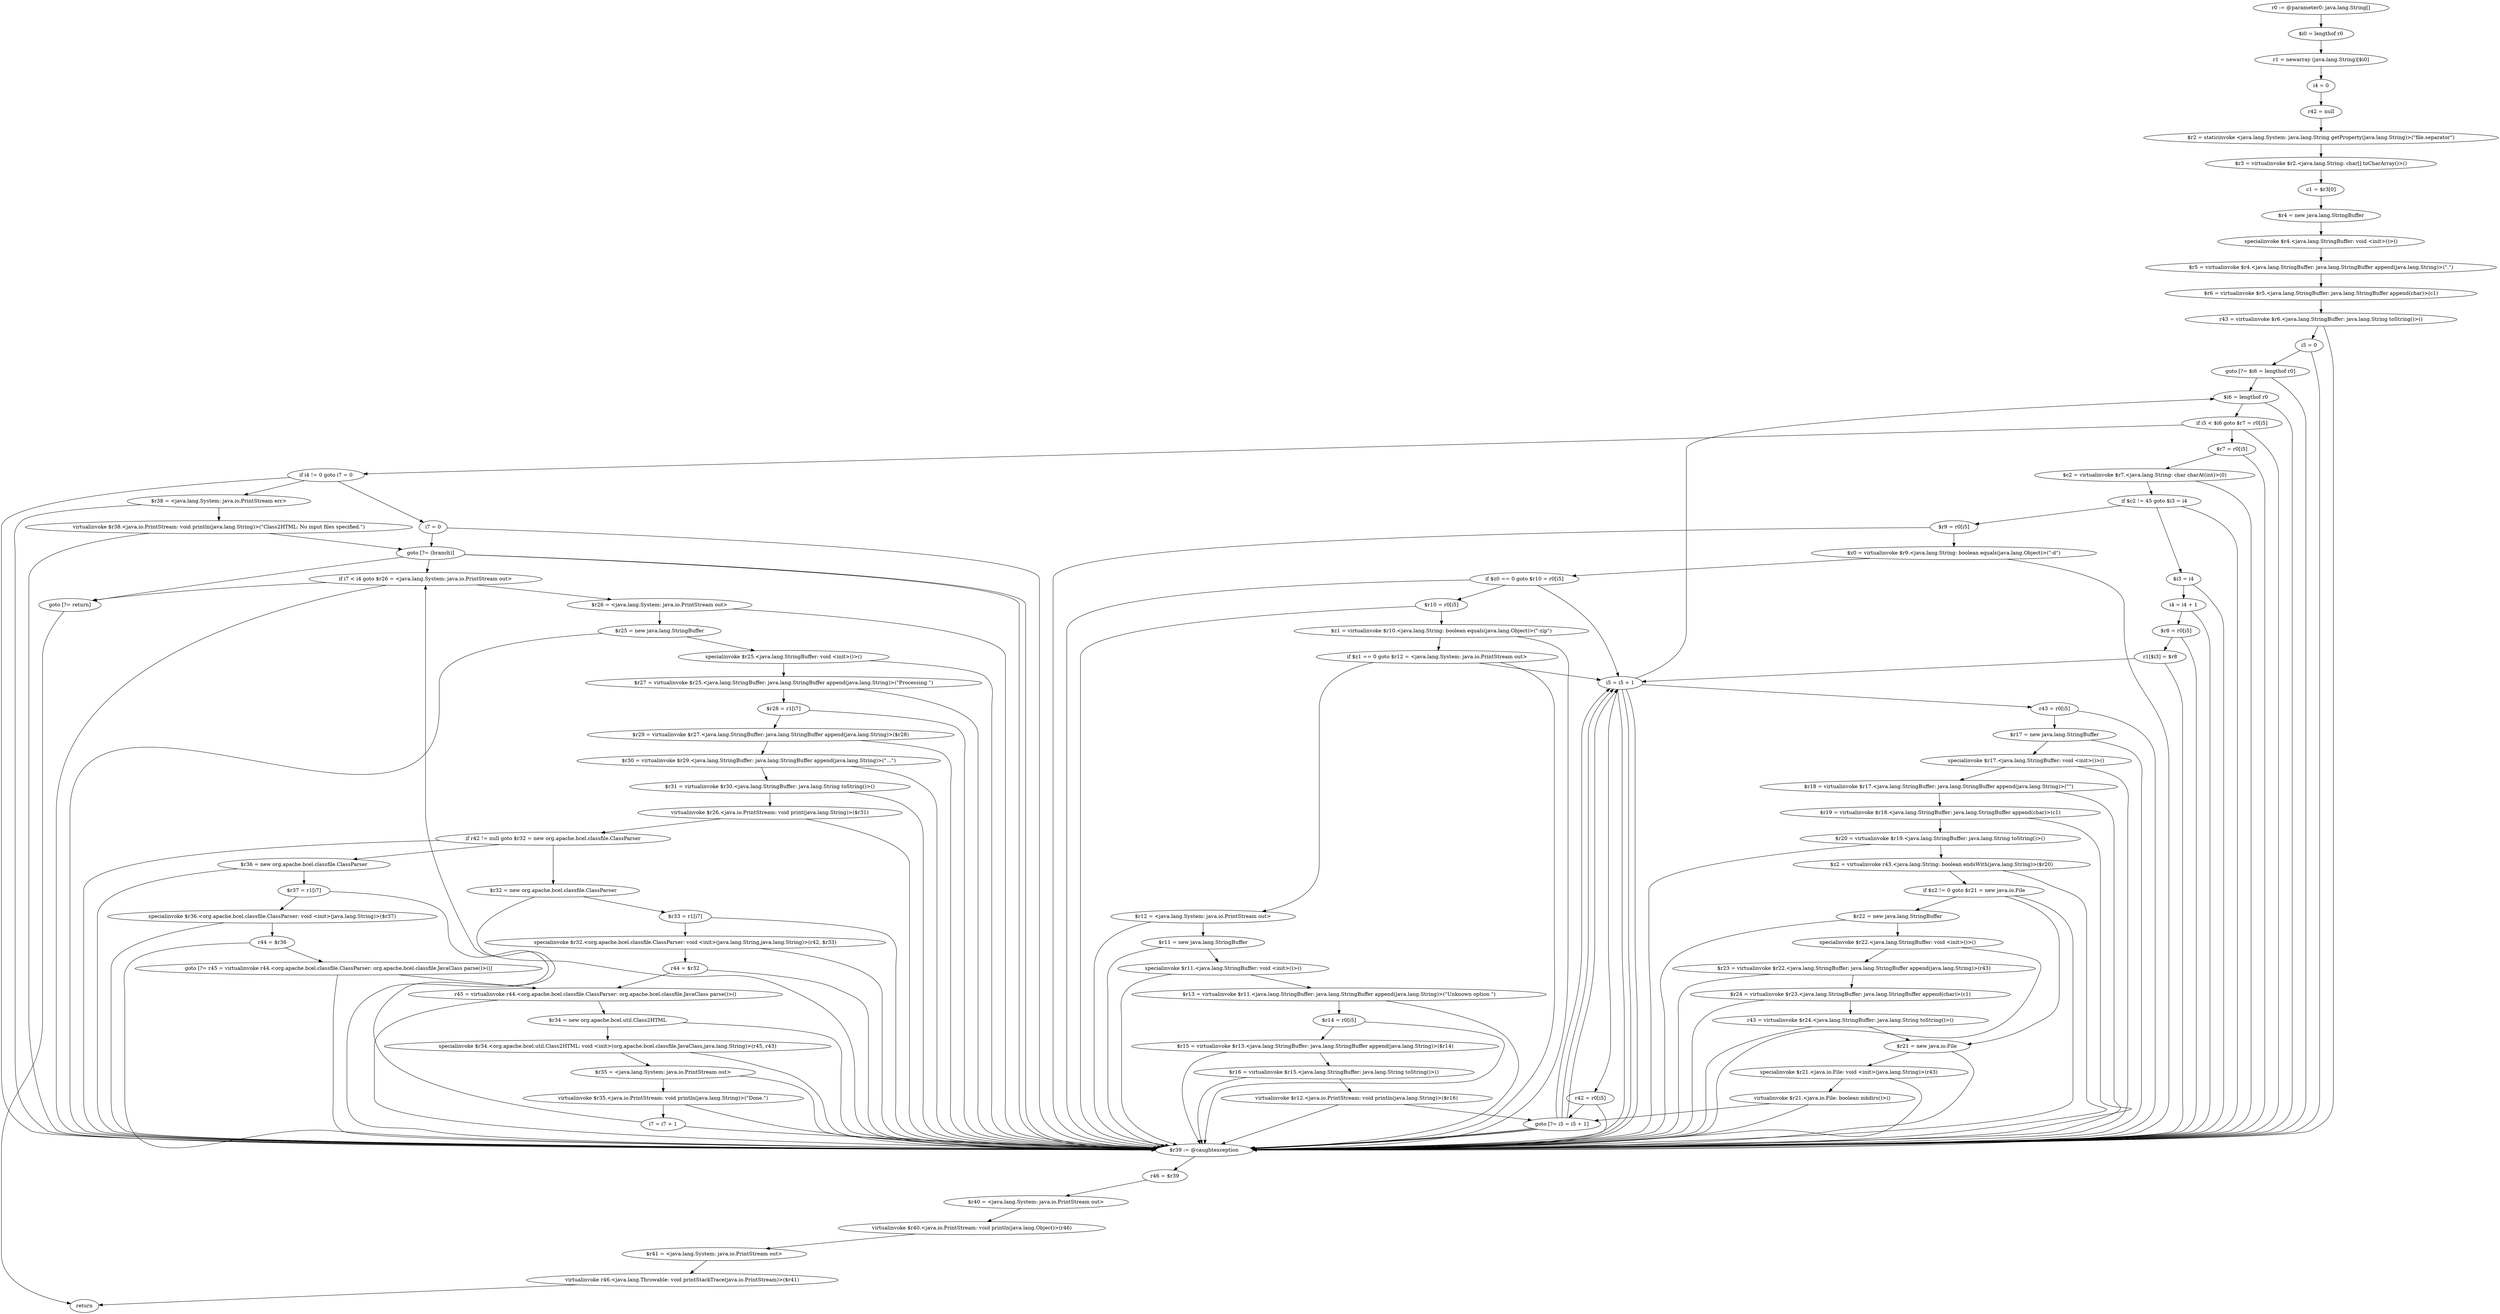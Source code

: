 digraph "unitGraph" {
    "r0 := @parameter0: java.lang.String[]"
    "$i0 = lengthof r0"
    "r1 = newarray (java.lang.String)[$i0]"
    "i4 = 0"
    "r42 = null"
    "$r2 = staticinvoke <java.lang.System: java.lang.String getProperty(java.lang.String)>(\"file.separator\")"
    "$r3 = virtualinvoke $r2.<java.lang.String: char[] toCharArray()>()"
    "c1 = $r3[0]"
    "$r4 = new java.lang.StringBuffer"
    "specialinvoke $r4.<java.lang.StringBuffer: void <init>()>()"
    "$r5 = virtualinvoke $r4.<java.lang.StringBuffer: java.lang.StringBuffer append(java.lang.String)>(\".\")"
    "$r6 = virtualinvoke $r5.<java.lang.StringBuffer: java.lang.StringBuffer append(char)>(c1)"
    "r43 = virtualinvoke $r6.<java.lang.StringBuffer: java.lang.String toString()>()"
    "i5 = 0"
    "goto [?= $i6 = lengthof r0]"
    "$r7 = r0[i5]"
    "$c2 = virtualinvoke $r7.<java.lang.String: char charAt(int)>(0)"
    "if $c2 != 45 goto $i3 = i4"
    "$r9 = r0[i5]"
    "$z0 = virtualinvoke $r9.<java.lang.String: boolean equals(java.lang.Object)>(\"-d\")"
    "if $z0 == 0 goto $r10 = r0[i5]"
    "i5 = i5 + 1"
    "r43 = r0[i5]"
    "$r17 = new java.lang.StringBuffer"
    "specialinvoke $r17.<java.lang.StringBuffer: void <init>()>()"
    "$r18 = virtualinvoke $r17.<java.lang.StringBuffer: java.lang.StringBuffer append(java.lang.String)>(\"\")"
    "$r19 = virtualinvoke $r18.<java.lang.StringBuffer: java.lang.StringBuffer append(char)>(c1)"
    "$r20 = virtualinvoke $r19.<java.lang.StringBuffer: java.lang.String toString()>()"
    "$z2 = virtualinvoke r43.<java.lang.String: boolean endsWith(java.lang.String)>($r20)"
    "if $z2 != 0 goto $r21 = new java.io.File"
    "$r22 = new java.lang.StringBuffer"
    "specialinvoke $r22.<java.lang.StringBuffer: void <init>()>()"
    "$r23 = virtualinvoke $r22.<java.lang.StringBuffer: java.lang.StringBuffer append(java.lang.String)>(r43)"
    "$r24 = virtualinvoke $r23.<java.lang.StringBuffer: java.lang.StringBuffer append(char)>(c1)"
    "r43 = virtualinvoke $r24.<java.lang.StringBuffer: java.lang.String toString()>()"
    "$r21 = new java.io.File"
    "specialinvoke $r21.<java.io.File: void <init>(java.lang.String)>(r43)"
    "virtualinvoke $r21.<java.io.File: boolean mkdirs()>()"
    "goto [?= i5 = i5 + 1]"
    "$r10 = r0[i5]"
    "$z1 = virtualinvoke $r10.<java.lang.String: boolean equals(java.lang.Object)>(\"-zip\")"
    "if $z1 == 0 goto $r12 = <java.lang.System: java.io.PrintStream out>"
    "r42 = r0[i5]"
    "$r12 = <java.lang.System: java.io.PrintStream out>"
    "$r11 = new java.lang.StringBuffer"
    "specialinvoke $r11.<java.lang.StringBuffer: void <init>()>()"
    "$r13 = virtualinvoke $r11.<java.lang.StringBuffer: java.lang.StringBuffer append(java.lang.String)>(\"Unknown option \")"
    "$r14 = r0[i5]"
    "$r15 = virtualinvoke $r13.<java.lang.StringBuffer: java.lang.StringBuffer append(java.lang.String)>($r14)"
    "$r16 = virtualinvoke $r15.<java.lang.StringBuffer: java.lang.String toString()>()"
    "virtualinvoke $r12.<java.io.PrintStream: void println(java.lang.String)>($r16)"
    "$i3 = i4"
    "i4 = i4 + 1"
    "$r8 = r0[i5]"
    "r1[$i3] = $r8"
    "$i6 = lengthof r0"
    "if i5 < $i6 goto $r7 = r0[i5]"
    "if i4 != 0 goto i7 = 0"
    "$r38 = <java.lang.System: java.io.PrintStream err>"
    "virtualinvoke $r38.<java.io.PrintStream: void println(java.lang.String)>(\"Class2HTML: No input files specified.\")"
    "goto [?= (branch)]"
    "i7 = 0"
    "$r26 = <java.lang.System: java.io.PrintStream out>"
    "$r25 = new java.lang.StringBuffer"
    "specialinvoke $r25.<java.lang.StringBuffer: void <init>()>()"
    "$r27 = virtualinvoke $r25.<java.lang.StringBuffer: java.lang.StringBuffer append(java.lang.String)>(\"Processing \")"
    "$r28 = r1[i7]"
    "$r29 = virtualinvoke $r27.<java.lang.StringBuffer: java.lang.StringBuffer append(java.lang.String)>($r28)"
    "$r30 = virtualinvoke $r29.<java.lang.StringBuffer: java.lang.StringBuffer append(java.lang.String)>(\"...\")"
    "$r31 = virtualinvoke $r30.<java.lang.StringBuffer: java.lang.String toString()>()"
    "virtualinvoke $r26.<java.io.PrintStream: void print(java.lang.String)>($r31)"
    "if r42 != null goto $r32 = new org.apache.bcel.classfile.ClassParser"
    "$r36 = new org.apache.bcel.classfile.ClassParser"
    "$r37 = r1[i7]"
    "specialinvoke $r36.<org.apache.bcel.classfile.ClassParser: void <init>(java.lang.String)>($r37)"
    "r44 = $r36"
    "goto [?= r45 = virtualinvoke r44.<org.apache.bcel.classfile.ClassParser: org.apache.bcel.classfile.JavaClass parse()>()]"
    "$r32 = new org.apache.bcel.classfile.ClassParser"
    "$r33 = r1[i7]"
    "specialinvoke $r32.<org.apache.bcel.classfile.ClassParser: void <init>(java.lang.String,java.lang.String)>(r42, $r33)"
    "r44 = $r32"
    "r45 = virtualinvoke r44.<org.apache.bcel.classfile.ClassParser: org.apache.bcel.classfile.JavaClass parse()>()"
    "$r34 = new org.apache.bcel.util.Class2HTML"
    "specialinvoke $r34.<org.apache.bcel.util.Class2HTML: void <init>(org.apache.bcel.classfile.JavaClass,java.lang.String)>(r45, r43)"
    "$r35 = <java.lang.System: java.io.PrintStream out>"
    "virtualinvoke $r35.<java.io.PrintStream: void println(java.lang.String)>(\"Done.\")"
    "i7 = i7 + 1"
    "if i7 < i4 goto $r26 = <java.lang.System: java.io.PrintStream out>"
    "goto [?= return]"
    "$r39 := @caughtexception"
    "r46 = $r39"
    "$r40 = <java.lang.System: java.io.PrintStream out>"
    "virtualinvoke $r40.<java.io.PrintStream: void println(java.lang.Object)>(r46)"
    "$r41 = <java.lang.System: java.io.PrintStream out>"
    "virtualinvoke r46.<java.lang.Throwable: void printStackTrace(java.io.PrintStream)>($r41)"
    "return"
    "r0 := @parameter0: java.lang.String[]"->"$i0 = lengthof r0";
    "$i0 = lengthof r0"->"r1 = newarray (java.lang.String)[$i0]";
    "r1 = newarray (java.lang.String)[$i0]"->"i4 = 0";
    "i4 = 0"->"r42 = null";
    "r42 = null"->"$r2 = staticinvoke <java.lang.System: java.lang.String getProperty(java.lang.String)>(\"file.separator\")";
    "$r2 = staticinvoke <java.lang.System: java.lang.String getProperty(java.lang.String)>(\"file.separator\")"->"$r3 = virtualinvoke $r2.<java.lang.String: char[] toCharArray()>()";
    "$r3 = virtualinvoke $r2.<java.lang.String: char[] toCharArray()>()"->"c1 = $r3[0]";
    "c1 = $r3[0]"->"$r4 = new java.lang.StringBuffer";
    "$r4 = new java.lang.StringBuffer"->"specialinvoke $r4.<java.lang.StringBuffer: void <init>()>()";
    "specialinvoke $r4.<java.lang.StringBuffer: void <init>()>()"->"$r5 = virtualinvoke $r4.<java.lang.StringBuffer: java.lang.StringBuffer append(java.lang.String)>(\".\")";
    "$r5 = virtualinvoke $r4.<java.lang.StringBuffer: java.lang.StringBuffer append(java.lang.String)>(\".\")"->"$r6 = virtualinvoke $r5.<java.lang.StringBuffer: java.lang.StringBuffer append(char)>(c1)";
    "$r6 = virtualinvoke $r5.<java.lang.StringBuffer: java.lang.StringBuffer append(char)>(c1)"->"r43 = virtualinvoke $r6.<java.lang.StringBuffer: java.lang.String toString()>()";
    "r43 = virtualinvoke $r6.<java.lang.StringBuffer: java.lang.String toString()>()"->"i5 = 0";
    "r43 = virtualinvoke $r6.<java.lang.StringBuffer: java.lang.String toString()>()"->"$r39 := @caughtexception";
    "i5 = 0"->"goto [?= $i6 = lengthof r0]";
    "i5 = 0"->"$r39 := @caughtexception";
    "goto [?= $i6 = lengthof r0]"->"$i6 = lengthof r0";
    "goto [?= $i6 = lengthof r0]"->"$r39 := @caughtexception";
    "$r7 = r0[i5]"->"$c2 = virtualinvoke $r7.<java.lang.String: char charAt(int)>(0)";
    "$r7 = r0[i5]"->"$r39 := @caughtexception";
    "$c2 = virtualinvoke $r7.<java.lang.String: char charAt(int)>(0)"->"if $c2 != 45 goto $i3 = i4";
    "$c2 = virtualinvoke $r7.<java.lang.String: char charAt(int)>(0)"->"$r39 := @caughtexception";
    "if $c2 != 45 goto $i3 = i4"->"$r9 = r0[i5]";
    "if $c2 != 45 goto $i3 = i4"->"$i3 = i4";
    "if $c2 != 45 goto $i3 = i4"->"$r39 := @caughtexception";
    "$r9 = r0[i5]"->"$z0 = virtualinvoke $r9.<java.lang.String: boolean equals(java.lang.Object)>(\"-d\")";
    "$r9 = r0[i5]"->"$r39 := @caughtexception";
    "$z0 = virtualinvoke $r9.<java.lang.String: boolean equals(java.lang.Object)>(\"-d\")"->"if $z0 == 0 goto $r10 = r0[i5]";
    "$z0 = virtualinvoke $r9.<java.lang.String: boolean equals(java.lang.Object)>(\"-d\")"->"$r39 := @caughtexception";
    "if $z0 == 0 goto $r10 = r0[i5]"->"i5 = i5 + 1";
    "if $z0 == 0 goto $r10 = r0[i5]"->"$r10 = r0[i5]";
    "if $z0 == 0 goto $r10 = r0[i5]"->"$r39 := @caughtexception";
    "i5 = i5 + 1"->"r43 = r0[i5]";
    "i5 = i5 + 1"->"$r39 := @caughtexception";
    "r43 = r0[i5]"->"$r17 = new java.lang.StringBuffer";
    "r43 = r0[i5]"->"$r39 := @caughtexception";
    "$r17 = new java.lang.StringBuffer"->"specialinvoke $r17.<java.lang.StringBuffer: void <init>()>()";
    "$r17 = new java.lang.StringBuffer"->"$r39 := @caughtexception";
    "specialinvoke $r17.<java.lang.StringBuffer: void <init>()>()"->"$r18 = virtualinvoke $r17.<java.lang.StringBuffer: java.lang.StringBuffer append(java.lang.String)>(\"\")";
    "specialinvoke $r17.<java.lang.StringBuffer: void <init>()>()"->"$r39 := @caughtexception";
    "$r18 = virtualinvoke $r17.<java.lang.StringBuffer: java.lang.StringBuffer append(java.lang.String)>(\"\")"->"$r19 = virtualinvoke $r18.<java.lang.StringBuffer: java.lang.StringBuffer append(char)>(c1)";
    "$r18 = virtualinvoke $r17.<java.lang.StringBuffer: java.lang.StringBuffer append(java.lang.String)>(\"\")"->"$r39 := @caughtexception";
    "$r19 = virtualinvoke $r18.<java.lang.StringBuffer: java.lang.StringBuffer append(char)>(c1)"->"$r20 = virtualinvoke $r19.<java.lang.StringBuffer: java.lang.String toString()>()";
    "$r19 = virtualinvoke $r18.<java.lang.StringBuffer: java.lang.StringBuffer append(char)>(c1)"->"$r39 := @caughtexception";
    "$r20 = virtualinvoke $r19.<java.lang.StringBuffer: java.lang.String toString()>()"->"$z2 = virtualinvoke r43.<java.lang.String: boolean endsWith(java.lang.String)>($r20)";
    "$r20 = virtualinvoke $r19.<java.lang.StringBuffer: java.lang.String toString()>()"->"$r39 := @caughtexception";
    "$z2 = virtualinvoke r43.<java.lang.String: boolean endsWith(java.lang.String)>($r20)"->"if $z2 != 0 goto $r21 = new java.io.File";
    "$z2 = virtualinvoke r43.<java.lang.String: boolean endsWith(java.lang.String)>($r20)"->"$r39 := @caughtexception";
    "if $z2 != 0 goto $r21 = new java.io.File"->"$r22 = new java.lang.StringBuffer";
    "if $z2 != 0 goto $r21 = new java.io.File"->"$r21 = new java.io.File";
    "if $z2 != 0 goto $r21 = new java.io.File"->"$r39 := @caughtexception";
    "$r22 = new java.lang.StringBuffer"->"specialinvoke $r22.<java.lang.StringBuffer: void <init>()>()";
    "$r22 = new java.lang.StringBuffer"->"$r39 := @caughtexception";
    "specialinvoke $r22.<java.lang.StringBuffer: void <init>()>()"->"$r23 = virtualinvoke $r22.<java.lang.StringBuffer: java.lang.StringBuffer append(java.lang.String)>(r43)";
    "specialinvoke $r22.<java.lang.StringBuffer: void <init>()>()"->"$r39 := @caughtexception";
    "$r23 = virtualinvoke $r22.<java.lang.StringBuffer: java.lang.StringBuffer append(java.lang.String)>(r43)"->"$r24 = virtualinvoke $r23.<java.lang.StringBuffer: java.lang.StringBuffer append(char)>(c1)";
    "$r23 = virtualinvoke $r22.<java.lang.StringBuffer: java.lang.StringBuffer append(java.lang.String)>(r43)"->"$r39 := @caughtexception";
    "$r24 = virtualinvoke $r23.<java.lang.StringBuffer: java.lang.StringBuffer append(char)>(c1)"->"r43 = virtualinvoke $r24.<java.lang.StringBuffer: java.lang.String toString()>()";
    "$r24 = virtualinvoke $r23.<java.lang.StringBuffer: java.lang.StringBuffer append(char)>(c1)"->"$r39 := @caughtexception";
    "r43 = virtualinvoke $r24.<java.lang.StringBuffer: java.lang.String toString()>()"->"$r21 = new java.io.File";
    "r43 = virtualinvoke $r24.<java.lang.StringBuffer: java.lang.String toString()>()"->"$r39 := @caughtexception";
    "$r21 = new java.io.File"->"specialinvoke $r21.<java.io.File: void <init>(java.lang.String)>(r43)";
    "$r21 = new java.io.File"->"$r39 := @caughtexception";
    "specialinvoke $r21.<java.io.File: void <init>(java.lang.String)>(r43)"->"virtualinvoke $r21.<java.io.File: boolean mkdirs()>()";
    "specialinvoke $r21.<java.io.File: void <init>(java.lang.String)>(r43)"->"$r39 := @caughtexception";
    "virtualinvoke $r21.<java.io.File: boolean mkdirs()>()"->"goto [?= i5 = i5 + 1]";
    "virtualinvoke $r21.<java.io.File: boolean mkdirs()>()"->"$r39 := @caughtexception";
    "goto [?= i5 = i5 + 1]"->"i5 = i5 + 1";
    "goto [?= i5 = i5 + 1]"->"$r39 := @caughtexception";
    "$r10 = r0[i5]"->"$z1 = virtualinvoke $r10.<java.lang.String: boolean equals(java.lang.Object)>(\"-zip\")";
    "$r10 = r0[i5]"->"$r39 := @caughtexception";
    "$z1 = virtualinvoke $r10.<java.lang.String: boolean equals(java.lang.Object)>(\"-zip\")"->"if $z1 == 0 goto $r12 = <java.lang.System: java.io.PrintStream out>";
    "$z1 = virtualinvoke $r10.<java.lang.String: boolean equals(java.lang.Object)>(\"-zip\")"->"$r39 := @caughtexception";
    "if $z1 == 0 goto $r12 = <java.lang.System: java.io.PrintStream out>"->"i5 = i5 + 1";
    "if $z1 == 0 goto $r12 = <java.lang.System: java.io.PrintStream out>"->"$r12 = <java.lang.System: java.io.PrintStream out>";
    "if $z1 == 0 goto $r12 = <java.lang.System: java.io.PrintStream out>"->"$r39 := @caughtexception";
    "i5 = i5 + 1"->"r42 = r0[i5]";
    "i5 = i5 + 1"->"$r39 := @caughtexception";
    "r42 = r0[i5]"->"goto [?= i5 = i5 + 1]";
    "r42 = r0[i5]"->"$r39 := @caughtexception";
    "goto [?= i5 = i5 + 1]"->"i5 = i5 + 1";
    "goto [?= i5 = i5 + 1]"->"$r39 := @caughtexception";
    "$r12 = <java.lang.System: java.io.PrintStream out>"->"$r11 = new java.lang.StringBuffer";
    "$r12 = <java.lang.System: java.io.PrintStream out>"->"$r39 := @caughtexception";
    "$r11 = new java.lang.StringBuffer"->"specialinvoke $r11.<java.lang.StringBuffer: void <init>()>()";
    "$r11 = new java.lang.StringBuffer"->"$r39 := @caughtexception";
    "specialinvoke $r11.<java.lang.StringBuffer: void <init>()>()"->"$r13 = virtualinvoke $r11.<java.lang.StringBuffer: java.lang.StringBuffer append(java.lang.String)>(\"Unknown option \")";
    "specialinvoke $r11.<java.lang.StringBuffer: void <init>()>()"->"$r39 := @caughtexception";
    "$r13 = virtualinvoke $r11.<java.lang.StringBuffer: java.lang.StringBuffer append(java.lang.String)>(\"Unknown option \")"->"$r14 = r0[i5]";
    "$r13 = virtualinvoke $r11.<java.lang.StringBuffer: java.lang.StringBuffer append(java.lang.String)>(\"Unknown option \")"->"$r39 := @caughtexception";
    "$r14 = r0[i5]"->"$r15 = virtualinvoke $r13.<java.lang.StringBuffer: java.lang.StringBuffer append(java.lang.String)>($r14)";
    "$r14 = r0[i5]"->"$r39 := @caughtexception";
    "$r15 = virtualinvoke $r13.<java.lang.StringBuffer: java.lang.StringBuffer append(java.lang.String)>($r14)"->"$r16 = virtualinvoke $r15.<java.lang.StringBuffer: java.lang.String toString()>()";
    "$r15 = virtualinvoke $r13.<java.lang.StringBuffer: java.lang.StringBuffer append(java.lang.String)>($r14)"->"$r39 := @caughtexception";
    "$r16 = virtualinvoke $r15.<java.lang.StringBuffer: java.lang.String toString()>()"->"virtualinvoke $r12.<java.io.PrintStream: void println(java.lang.String)>($r16)";
    "$r16 = virtualinvoke $r15.<java.lang.StringBuffer: java.lang.String toString()>()"->"$r39 := @caughtexception";
    "virtualinvoke $r12.<java.io.PrintStream: void println(java.lang.String)>($r16)"->"goto [?= i5 = i5 + 1]";
    "virtualinvoke $r12.<java.io.PrintStream: void println(java.lang.String)>($r16)"->"$r39 := @caughtexception";
    "goto [?= i5 = i5 + 1]"->"i5 = i5 + 1";
    "goto [?= i5 = i5 + 1]"->"$r39 := @caughtexception";
    "$i3 = i4"->"i4 = i4 + 1";
    "$i3 = i4"->"$r39 := @caughtexception";
    "i4 = i4 + 1"->"$r8 = r0[i5]";
    "i4 = i4 + 1"->"$r39 := @caughtexception";
    "$r8 = r0[i5]"->"r1[$i3] = $r8";
    "$r8 = r0[i5]"->"$r39 := @caughtexception";
    "r1[$i3] = $r8"->"i5 = i5 + 1";
    "r1[$i3] = $r8"->"$r39 := @caughtexception";
    "i5 = i5 + 1"->"$i6 = lengthof r0";
    "i5 = i5 + 1"->"$r39 := @caughtexception";
    "$i6 = lengthof r0"->"if i5 < $i6 goto $r7 = r0[i5]";
    "$i6 = lengthof r0"->"$r39 := @caughtexception";
    "if i5 < $i6 goto $r7 = r0[i5]"->"if i4 != 0 goto i7 = 0";
    "if i5 < $i6 goto $r7 = r0[i5]"->"$r7 = r0[i5]";
    "if i5 < $i6 goto $r7 = r0[i5]"->"$r39 := @caughtexception";
    "if i4 != 0 goto i7 = 0"->"$r38 = <java.lang.System: java.io.PrintStream err>";
    "if i4 != 0 goto i7 = 0"->"i7 = 0";
    "if i4 != 0 goto i7 = 0"->"$r39 := @caughtexception";
    "$r38 = <java.lang.System: java.io.PrintStream err>"->"virtualinvoke $r38.<java.io.PrintStream: void println(java.lang.String)>(\"Class2HTML: No input files specified.\")";
    "$r38 = <java.lang.System: java.io.PrintStream err>"->"$r39 := @caughtexception";
    "virtualinvoke $r38.<java.io.PrintStream: void println(java.lang.String)>(\"Class2HTML: No input files specified.\")"->"goto [?= (branch)]";
    "virtualinvoke $r38.<java.io.PrintStream: void println(java.lang.String)>(\"Class2HTML: No input files specified.\")"->"$r39 := @caughtexception";
    "goto [?= (branch)]"->"goto [?= return]";
    "goto [?= (branch)]"->"$r39 := @caughtexception";
    "i7 = 0"->"goto [?= (branch)]";
    "i7 = 0"->"$r39 := @caughtexception";
    "goto [?= (branch)]"->"if i7 < i4 goto $r26 = <java.lang.System: java.io.PrintStream out>";
    "goto [?= (branch)]"->"$r39 := @caughtexception";
    "$r26 = <java.lang.System: java.io.PrintStream out>"->"$r25 = new java.lang.StringBuffer";
    "$r26 = <java.lang.System: java.io.PrintStream out>"->"$r39 := @caughtexception";
    "$r25 = new java.lang.StringBuffer"->"specialinvoke $r25.<java.lang.StringBuffer: void <init>()>()";
    "$r25 = new java.lang.StringBuffer"->"$r39 := @caughtexception";
    "specialinvoke $r25.<java.lang.StringBuffer: void <init>()>()"->"$r27 = virtualinvoke $r25.<java.lang.StringBuffer: java.lang.StringBuffer append(java.lang.String)>(\"Processing \")";
    "specialinvoke $r25.<java.lang.StringBuffer: void <init>()>()"->"$r39 := @caughtexception";
    "$r27 = virtualinvoke $r25.<java.lang.StringBuffer: java.lang.StringBuffer append(java.lang.String)>(\"Processing \")"->"$r28 = r1[i7]";
    "$r27 = virtualinvoke $r25.<java.lang.StringBuffer: java.lang.StringBuffer append(java.lang.String)>(\"Processing \")"->"$r39 := @caughtexception";
    "$r28 = r1[i7]"->"$r29 = virtualinvoke $r27.<java.lang.StringBuffer: java.lang.StringBuffer append(java.lang.String)>($r28)";
    "$r28 = r1[i7]"->"$r39 := @caughtexception";
    "$r29 = virtualinvoke $r27.<java.lang.StringBuffer: java.lang.StringBuffer append(java.lang.String)>($r28)"->"$r30 = virtualinvoke $r29.<java.lang.StringBuffer: java.lang.StringBuffer append(java.lang.String)>(\"...\")";
    "$r29 = virtualinvoke $r27.<java.lang.StringBuffer: java.lang.StringBuffer append(java.lang.String)>($r28)"->"$r39 := @caughtexception";
    "$r30 = virtualinvoke $r29.<java.lang.StringBuffer: java.lang.StringBuffer append(java.lang.String)>(\"...\")"->"$r31 = virtualinvoke $r30.<java.lang.StringBuffer: java.lang.String toString()>()";
    "$r30 = virtualinvoke $r29.<java.lang.StringBuffer: java.lang.StringBuffer append(java.lang.String)>(\"...\")"->"$r39 := @caughtexception";
    "$r31 = virtualinvoke $r30.<java.lang.StringBuffer: java.lang.String toString()>()"->"virtualinvoke $r26.<java.io.PrintStream: void print(java.lang.String)>($r31)";
    "$r31 = virtualinvoke $r30.<java.lang.StringBuffer: java.lang.String toString()>()"->"$r39 := @caughtexception";
    "virtualinvoke $r26.<java.io.PrintStream: void print(java.lang.String)>($r31)"->"if r42 != null goto $r32 = new org.apache.bcel.classfile.ClassParser";
    "virtualinvoke $r26.<java.io.PrintStream: void print(java.lang.String)>($r31)"->"$r39 := @caughtexception";
    "if r42 != null goto $r32 = new org.apache.bcel.classfile.ClassParser"->"$r36 = new org.apache.bcel.classfile.ClassParser";
    "if r42 != null goto $r32 = new org.apache.bcel.classfile.ClassParser"->"$r32 = new org.apache.bcel.classfile.ClassParser";
    "if r42 != null goto $r32 = new org.apache.bcel.classfile.ClassParser"->"$r39 := @caughtexception";
    "$r36 = new org.apache.bcel.classfile.ClassParser"->"$r37 = r1[i7]";
    "$r36 = new org.apache.bcel.classfile.ClassParser"->"$r39 := @caughtexception";
    "$r37 = r1[i7]"->"specialinvoke $r36.<org.apache.bcel.classfile.ClassParser: void <init>(java.lang.String)>($r37)";
    "$r37 = r1[i7]"->"$r39 := @caughtexception";
    "specialinvoke $r36.<org.apache.bcel.classfile.ClassParser: void <init>(java.lang.String)>($r37)"->"r44 = $r36";
    "specialinvoke $r36.<org.apache.bcel.classfile.ClassParser: void <init>(java.lang.String)>($r37)"->"$r39 := @caughtexception";
    "r44 = $r36"->"goto [?= r45 = virtualinvoke r44.<org.apache.bcel.classfile.ClassParser: org.apache.bcel.classfile.JavaClass parse()>()]";
    "r44 = $r36"->"$r39 := @caughtexception";
    "goto [?= r45 = virtualinvoke r44.<org.apache.bcel.classfile.ClassParser: org.apache.bcel.classfile.JavaClass parse()>()]"->"r45 = virtualinvoke r44.<org.apache.bcel.classfile.ClassParser: org.apache.bcel.classfile.JavaClass parse()>()";
    "goto [?= r45 = virtualinvoke r44.<org.apache.bcel.classfile.ClassParser: org.apache.bcel.classfile.JavaClass parse()>()]"->"$r39 := @caughtexception";
    "$r32 = new org.apache.bcel.classfile.ClassParser"->"$r33 = r1[i7]";
    "$r32 = new org.apache.bcel.classfile.ClassParser"->"$r39 := @caughtexception";
    "$r33 = r1[i7]"->"specialinvoke $r32.<org.apache.bcel.classfile.ClassParser: void <init>(java.lang.String,java.lang.String)>(r42, $r33)";
    "$r33 = r1[i7]"->"$r39 := @caughtexception";
    "specialinvoke $r32.<org.apache.bcel.classfile.ClassParser: void <init>(java.lang.String,java.lang.String)>(r42, $r33)"->"r44 = $r32";
    "specialinvoke $r32.<org.apache.bcel.classfile.ClassParser: void <init>(java.lang.String,java.lang.String)>(r42, $r33)"->"$r39 := @caughtexception";
    "r44 = $r32"->"r45 = virtualinvoke r44.<org.apache.bcel.classfile.ClassParser: org.apache.bcel.classfile.JavaClass parse()>()";
    "r44 = $r32"->"$r39 := @caughtexception";
    "r45 = virtualinvoke r44.<org.apache.bcel.classfile.ClassParser: org.apache.bcel.classfile.JavaClass parse()>()"->"$r34 = new org.apache.bcel.util.Class2HTML";
    "r45 = virtualinvoke r44.<org.apache.bcel.classfile.ClassParser: org.apache.bcel.classfile.JavaClass parse()>()"->"$r39 := @caughtexception";
    "$r34 = new org.apache.bcel.util.Class2HTML"->"specialinvoke $r34.<org.apache.bcel.util.Class2HTML: void <init>(org.apache.bcel.classfile.JavaClass,java.lang.String)>(r45, r43)";
    "$r34 = new org.apache.bcel.util.Class2HTML"->"$r39 := @caughtexception";
    "specialinvoke $r34.<org.apache.bcel.util.Class2HTML: void <init>(org.apache.bcel.classfile.JavaClass,java.lang.String)>(r45, r43)"->"$r35 = <java.lang.System: java.io.PrintStream out>";
    "specialinvoke $r34.<org.apache.bcel.util.Class2HTML: void <init>(org.apache.bcel.classfile.JavaClass,java.lang.String)>(r45, r43)"->"$r39 := @caughtexception";
    "$r35 = <java.lang.System: java.io.PrintStream out>"->"virtualinvoke $r35.<java.io.PrintStream: void println(java.lang.String)>(\"Done.\")";
    "$r35 = <java.lang.System: java.io.PrintStream out>"->"$r39 := @caughtexception";
    "virtualinvoke $r35.<java.io.PrintStream: void println(java.lang.String)>(\"Done.\")"->"i7 = i7 + 1";
    "virtualinvoke $r35.<java.io.PrintStream: void println(java.lang.String)>(\"Done.\")"->"$r39 := @caughtexception";
    "i7 = i7 + 1"->"if i7 < i4 goto $r26 = <java.lang.System: java.io.PrintStream out>";
    "i7 = i7 + 1"->"$r39 := @caughtexception";
    "if i7 < i4 goto $r26 = <java.lang.System: java.io.PrintStream out>"->"goto [?= return]";
    "if i7 < i4 goto $r26 = <java.lang.System: java.io.PrintStream out>"->"$r26 = <java.lang.System: java.io.PrintStream out>";
    "if i7 < i4 goto $r26 = <java.lang.System: java.io.PrintStream out>"->"$r39 := @caughtexception";
    "goto [?= return]"->"return";
    "$r39 := @caughtexception"->"r46 = $r39";
    "r46 = $r39"->"$r40 = <java.lang.System: java.io.PrintStream out>";
    "$r40 = <java.lang.System: java.io.PrintStream out>"->"virtualinvoke $r40.<java.io.PrintStream: void println(java.lang.Object)>(r46)";
    "virtualinvoke $r40.<java.io.PrintStream: void println(java.lang.Object)>(r46)"->"$r41 = <java.lang.System: java.io.PrintStream out>";
    "$r41 = <java.lang.System: java.io.PrintStream out>"->"virtualinvoke r46.<java.lang.Throwable: void printStackTrace(java.io.PrintStream)>($r41)";
    "virtualinvoke r46.<java.lang.Throwable: void printStackTrace(java.io.PrintStream)>($r41)"->"return";
}
